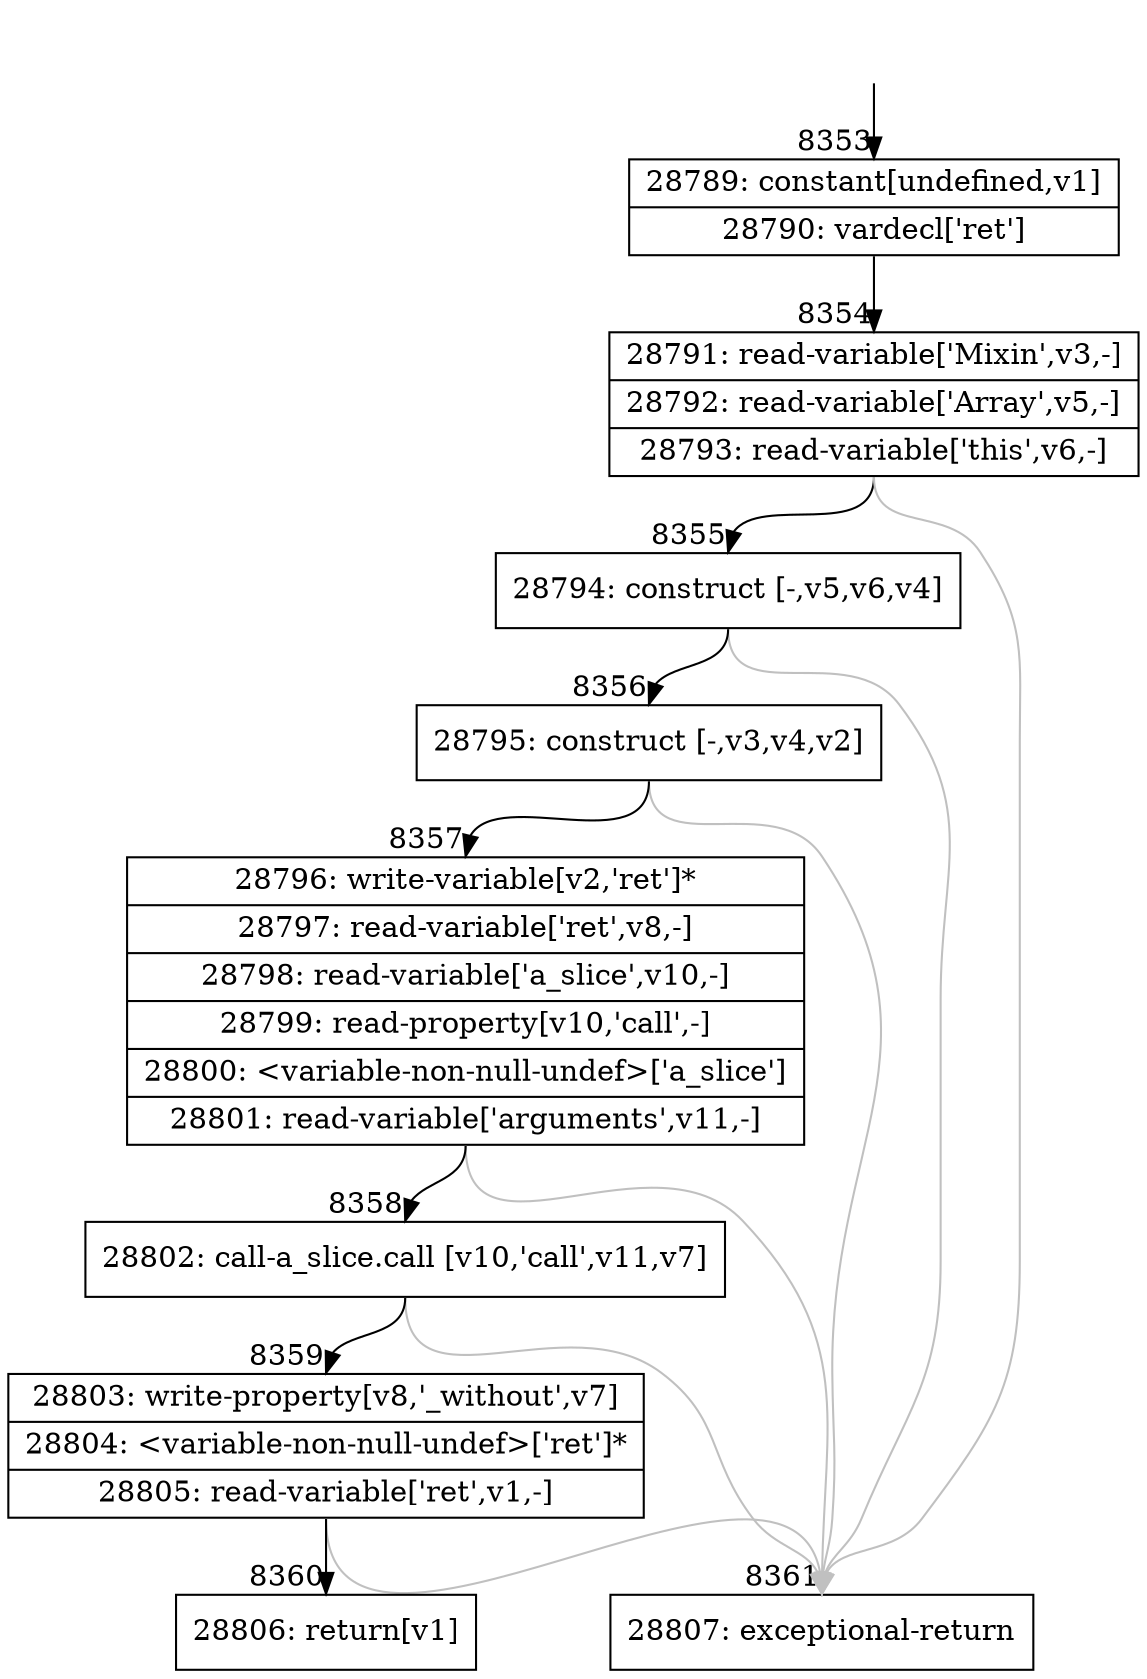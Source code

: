 digraph {
rankdir="TD"
BB_entry697[shape=none,label=""];
BB_entry697 -> BB8353 [tailport=s, headport=n, headlabel="    8353"]
BB8353 [shape=record label="{28789: constant[undefined,v1]|28790: vardecl['ret']}" ] 
BB8353 -> BB8354 [tailport=s, headport=n, headlabel="      8354"]
BB8354 [shape=record label="{28791: read-variable['Mixin',v3,-]|28792: read-variable['Array',v5,-]|28793: read-variable['this',v6,-]}" ] 
BB8354 -> BB8355 [tailport=s, headport=n, headlabel="      8355"]
BB8354 -> BB8361 [tailport=s, headport=n, color=gray, headlabel="      8361"]
BB8355 [shape=record label="{28794: construct [-,v5,v6,v4]}" ] 
BB8355 -> BB8356 [tailport=s, headport=n, headlabel="      8356"]
BB8355 -> BB8361 [tailport=s, headport=n, color=gray]
BB8356 [shape=record label="{28795: construct [-,v3,v4,v2]}" ] 
BB8356 -> BB8357 [tailport=s, headport=n, headlabel="      8357"]
BB8356 -> BB8361 [tailport=s, headport=n, color=gray]
BB8357 [shape=record label="{28796: write-variable[v2,'ret']*|28797: read-variable['ret',v8,-]|28798: read-variable['a_slice',v10,-]|28799: read-property[v10,'call',-]|28800: \<variable-non-null-undef\>['a_slice']|28801: read-variable['arguments',v11,-]}" ] 
BB8357 -> BB8358 [tailport=s, headport=n, headlabel="      8358"]
BB8357 -> BB8361 [tailport=s, headport=n, color=gray]
BB8358 [shape=record label="{28802: call-a_slice.call [v10,'call',v11,v7]}" ] 
BB8358 -> BB8359 [tailport=s, headport=n, headlabel="      8359"]
BB8358 -> BB8361 [tailport=s, headport=n, color=gray]
BB8359 [shape=record label="{28803: write-property[v8,'_without',v7]|28804: \<variable-non-null-undef\>['ret']*|28805: read-variable['ret',v1,-]}" ] 
BB8359 -> BB8360 [tailport=s, headport=n, headlabel="      8360"]
BB8359 -> BB8361 [tailport=s, headport=n, color=gray]
BB8360 [shape=record label="{28806: return[v1]}" ] 
BB8361 [shape=record label="{28807: exceptional-return}" ] 
//#$~ 15086
}
